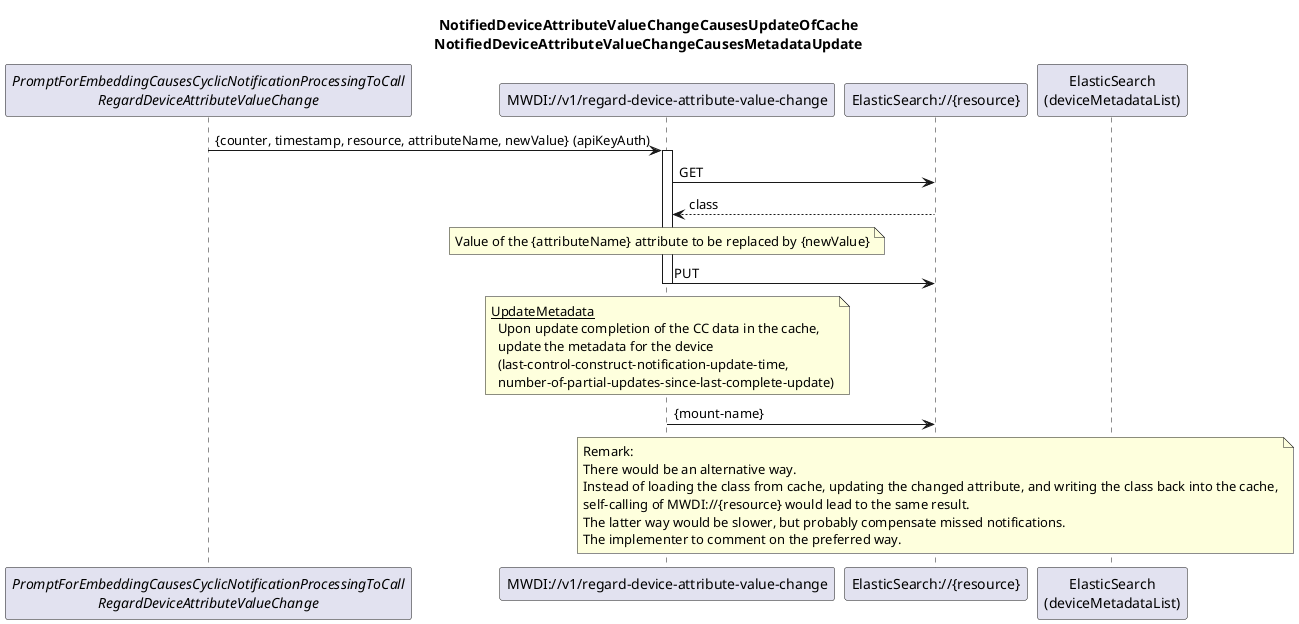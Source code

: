 @startuml 023_NotificationBasedAttributeUpdate
skinparam responseMessageBelowArrow true

title 
  NotifiedDeviceAttributeValueChangeCausesUpdateOfCache
  NotifiedDeviceAttributeValueChangeCausesMetadataUpdate
end title

participant "<i>PromptForEmbeddingCausesCyclicNotificationProcessingToCall</i>\n<i>RegardDeviceAttributeValueChange</i>" as init
participant "MWDI://v1/regard-device-attribute-value-change" as regardAttributeChange
participant "ElasticSearch://{resource}" as es
participant "ElasticSearch\n(deviceMetadataList)" as mtab

init -> regardAttributeChange: {counter, timestamp, resource, attributeName, newValue} (apiKeyAuth)
activate regardAttributeChange

regardAttributeChange -> es: GET
es --> regardAttributeChange: class

note over regardAttributeChange
Value of the {attributeName} attribute to be replaced by {newValue}
end note

regardAttributeChange -> es: PUT
deactivate regardAttributeChange

note over regardAttributeChange
  <u>UpdateMetadata</u>
    Upon update completion of the CC data in the cache,
    update the metadata for the device
    (last-control-construct-notification-update-time,
    number-of-partial-updates-since-last-complete-update)
end note
regardAttributeChange -> es: {mount-name}


note over es
Remark: 
There would be an alternative way.
Instead of loading the class from cache, updating the changed attribute, and writing the class back into the cache,
self-calling of MWDI://{resource} would lead to the same result.
The latter way would be slower, but probably compensate missed notifications.
The implementer to comment on the preferred way.
end note

@enduml